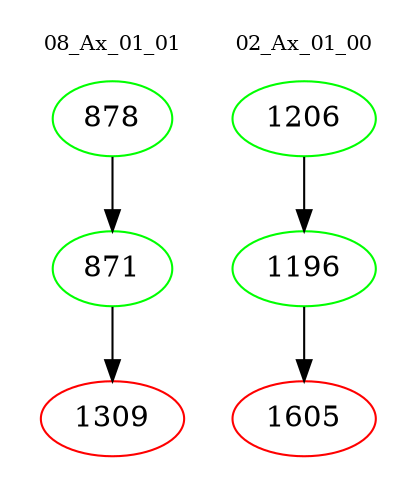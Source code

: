 digraph{
subgraph cluster_0 {
color = white
label = "08_Ax_01_01";
fontsize=10;
T0_878 [label="878", color="green"]
T0_878 -> T0_871 [color="black"]
T0_871 [label="871", color="green"]
T0_871 -> T0_1309 [color="black"]
T0_1309 [label="1309", color="red"]
}
subgraph cluster_1 {
color = white
label = "02_Ax_01_00";
fontsize=10;
T1_1206 [label="1206", color="green"]
T1_1206 -> T1_1196 [color="black"]
T1_1196 [label="1196", color="green"]
T1_1196 -> T1_1605 [color="black"]
T1_1605 [label="1605", color="red"]
}
}
